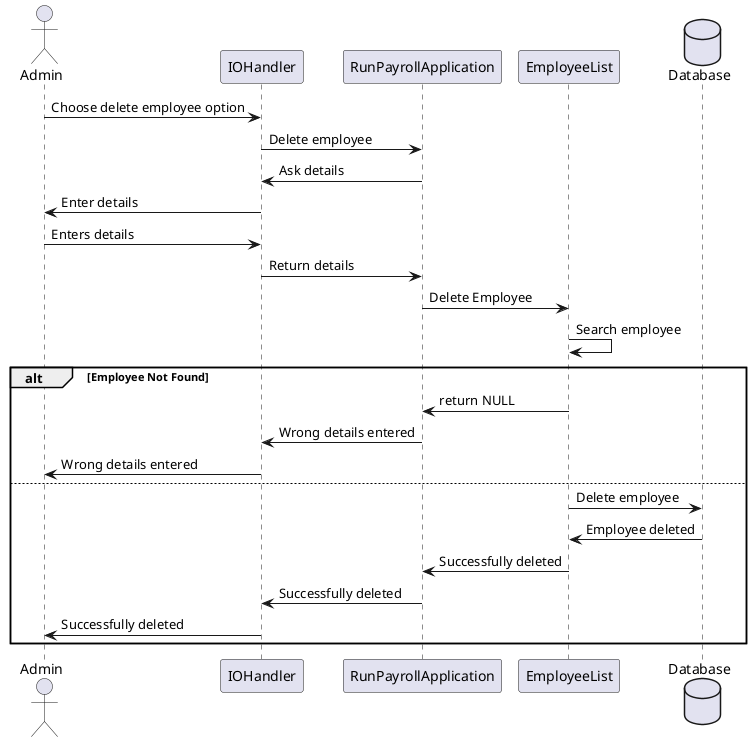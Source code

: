 @startuml
    actor Admin
    participant IOHandler

    Admin -> IOHandler : Choose delete employee option
    IOHandler -> RunPayrollApplication : Delete employee
    RunPayrollApplication -> IOHandler : Ask details
    IOHandler -> Admin : Enter details
    Admin -> IOHandler : Enters details
    IOHandler -> RunPayrollApplication : Return details
    RunPayrollApplication -> EmployeeList : Delete Employee
    EmployeeList -> EmployeeList : Search employee
    
    database Database

    alt Employee Not Found
        
        EmployeeList -> RunPayrollApplication : return NULL
        RunPayrollApplication -> IOHandler : Wrong details entered
        IOHandler -> Admin : Wrong details entered

    else 
        
        EmployeeList -> Database : Delete employee
        Database -> EmployeeList : Employee deleted
        EmployeeList -> RunPayrollApplication : Successfully deleted
        RunPayrollApplication -> IOHandler : Successfully deleted
        IOHandler -> Admin : Successfully deleted

    end
@enduml